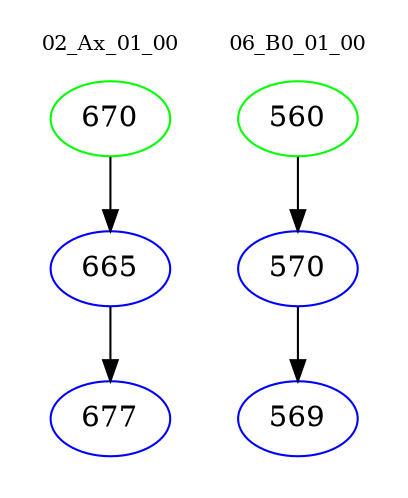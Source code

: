 digraph{
subgraph cluster_0 {
color = white
label = "02_Ax_01_00";
fontsize=10;
T0_670 [label="670", color="green"]
T0_670 -> T0_665 [color="black"]
T0_665 [label="665", color="blue"]
T0_665 -> T0_677 [color="black"]
T0_677 [label="677", color="blue"]
}
subgraph cluster_1 {
color = white
label = "06_B0_01_00";
fontsize=10;
T1_560 [label="560", color="green"]
T1_560 -> T1_570 [color="black"]
T1_570 [label="570", color="blue"]
T1_570 -> T1_569 [color="black"]
T1_569 [label="569", color="blue"]
}
}
